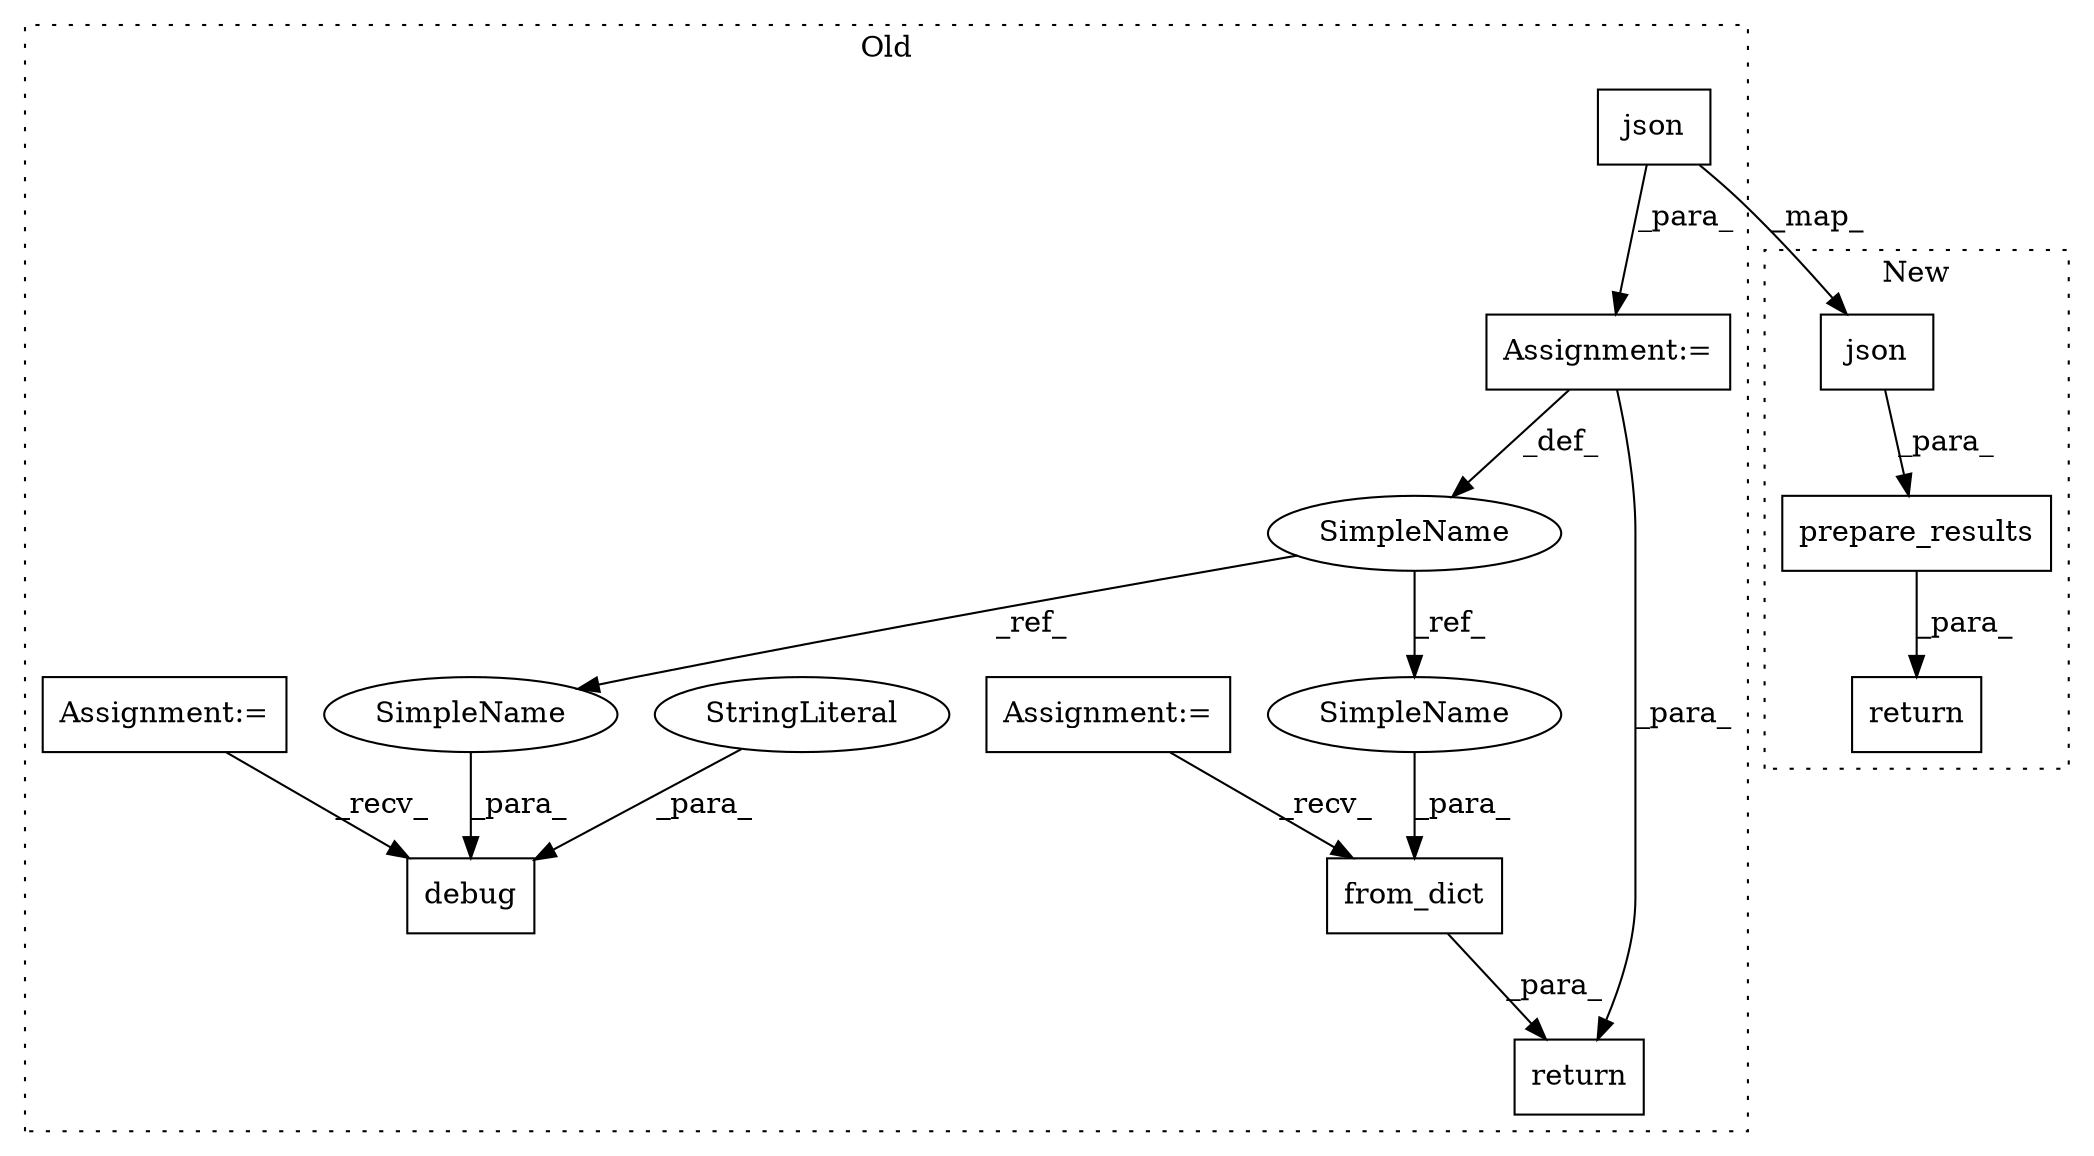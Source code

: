 digraph G {
subgraph cluster0 {
1 [label="from_dict" a="32" s="2558,2577" l="10,1" shape="box"];
3 [label="SimpleName" a="42" s="2451" l="9" shape="ellipse"];
4 [label="debug" a="32" s="2489,2527" l="6,1" shape="box"];
6 [label="json" a="32" s="2470" l="6" shape="box"];
7 [label="Assignment:=" a="7" s="2226" l="16" shape="box"];
8 [label="Assignment:=" a="7" s="2281" l="6" shape="box"];
9 [label="StringLiteral" a="45" s="2495" l="22" shape="ellipse"];
10 [label="Assignment:=" a="7" s="2460" l="1" shape="box"];
11 [label="return" a="41" s="2534" l="7" shape="box"];
13 [label="SimpleName" a="42" s="2518" l="9" shape="ellipse"];
14 [label="SimpleName" a="42" s="2568" l="9" shape="ellipse"];
label = "Old";
style="dotted";
}
subgraph cluster1 {
2 [label="prepare_results" a="32" s="1827,1875" l="16,1" shape="box"];
5 [label="json" a="32" s="1852" l="6" shape="box"];
12 [label="return" a="41" s="1815" l="7" shape="box"];
label = "New";
style="dotted";
}
1 -> 11 [label="_para_"];
2 -> 12 [label="_para_"];
3 -> 13 [label="_ref_"];
3 -> 14 [label="_ref_"];
5 -> 2 [label="_para_"];
6 -> 5 [label="_map_"];
6 -> 10 [label="_para_"];
7 -> 1 [label="_recv_"];
8 -> 4 [label="_recv_"];
9 -> 4 [label="_para_"];
10 -> 11 [label="_para_"];
10 -> 3 [label="_def_"];
13 -> 4 [label="_para_"];
14 -> 1 [label="_para_"];
}